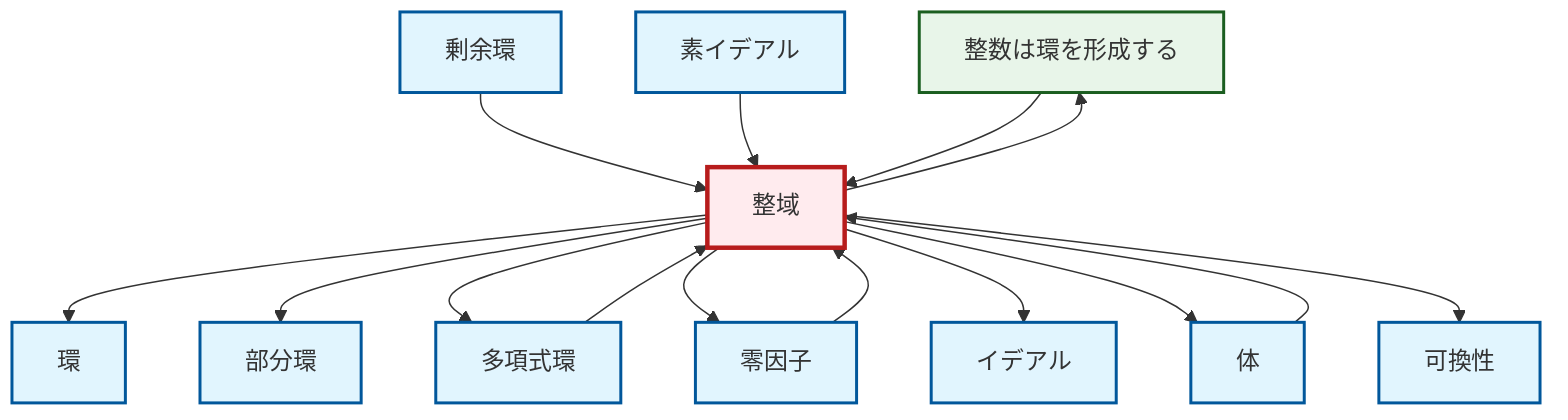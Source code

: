graph TD
    classDef definition fill:#e1f5fe,stroke:#01579b,stroke-width:2px
    classDef theorem fill:#f3e5f5,stroke:#4a148c,stroke-width:2px
    classDef axiom fill:#fff3e0,stroke:#e65100,stroke-width:2px
    classDef example fill:#e8f5e9,stroke:#1b5e20,stroke-width:2px
    classDef current fill:#ffebee,stroke:#b71c1c,stroke-width:3px
    def-commutativity["可換性"]:::definition
    def-ideal["イデアル"]:::definition
    def-subring["部分環"]:::definition
    def-ring["環"]:::definition
    ex-integers-ring["整数は環を形成する"]:::example
    def-quotient-ring["剰余環"]:::definition
    def-integral-domain["整域"]:::definition
    def-polynomial-ring["多項式環"]:::definition
    def-prime-ideal["素イデアル"]:::definition
    def-zero-divisor["零因子"]:::definition
    def-field["体"]:::definition
    def-integral-domain --> def-ring
    def-integral-domain --> def-subring
    def-integral-domain --> def-polynomial-ring
    def-integral-domain --> def-zero-divisor
    def-quotient-ring --> def-integral-domain
    def-prime-ideal --> def-integral-domain
    def-integral-domain --> def-ideal
    def-integral-domain --> def-field
    def-integral-domain --> def-commutativity
    def-zero-divisor --> def-integral-domain
    ex-integers-ring --> def-integral-domain
    def-polynomial-ring --> def-integral-domain
    def-field --> def-integral-domain
    def-integral-domain --> ex-integers-ring
    class def-integral-domain current